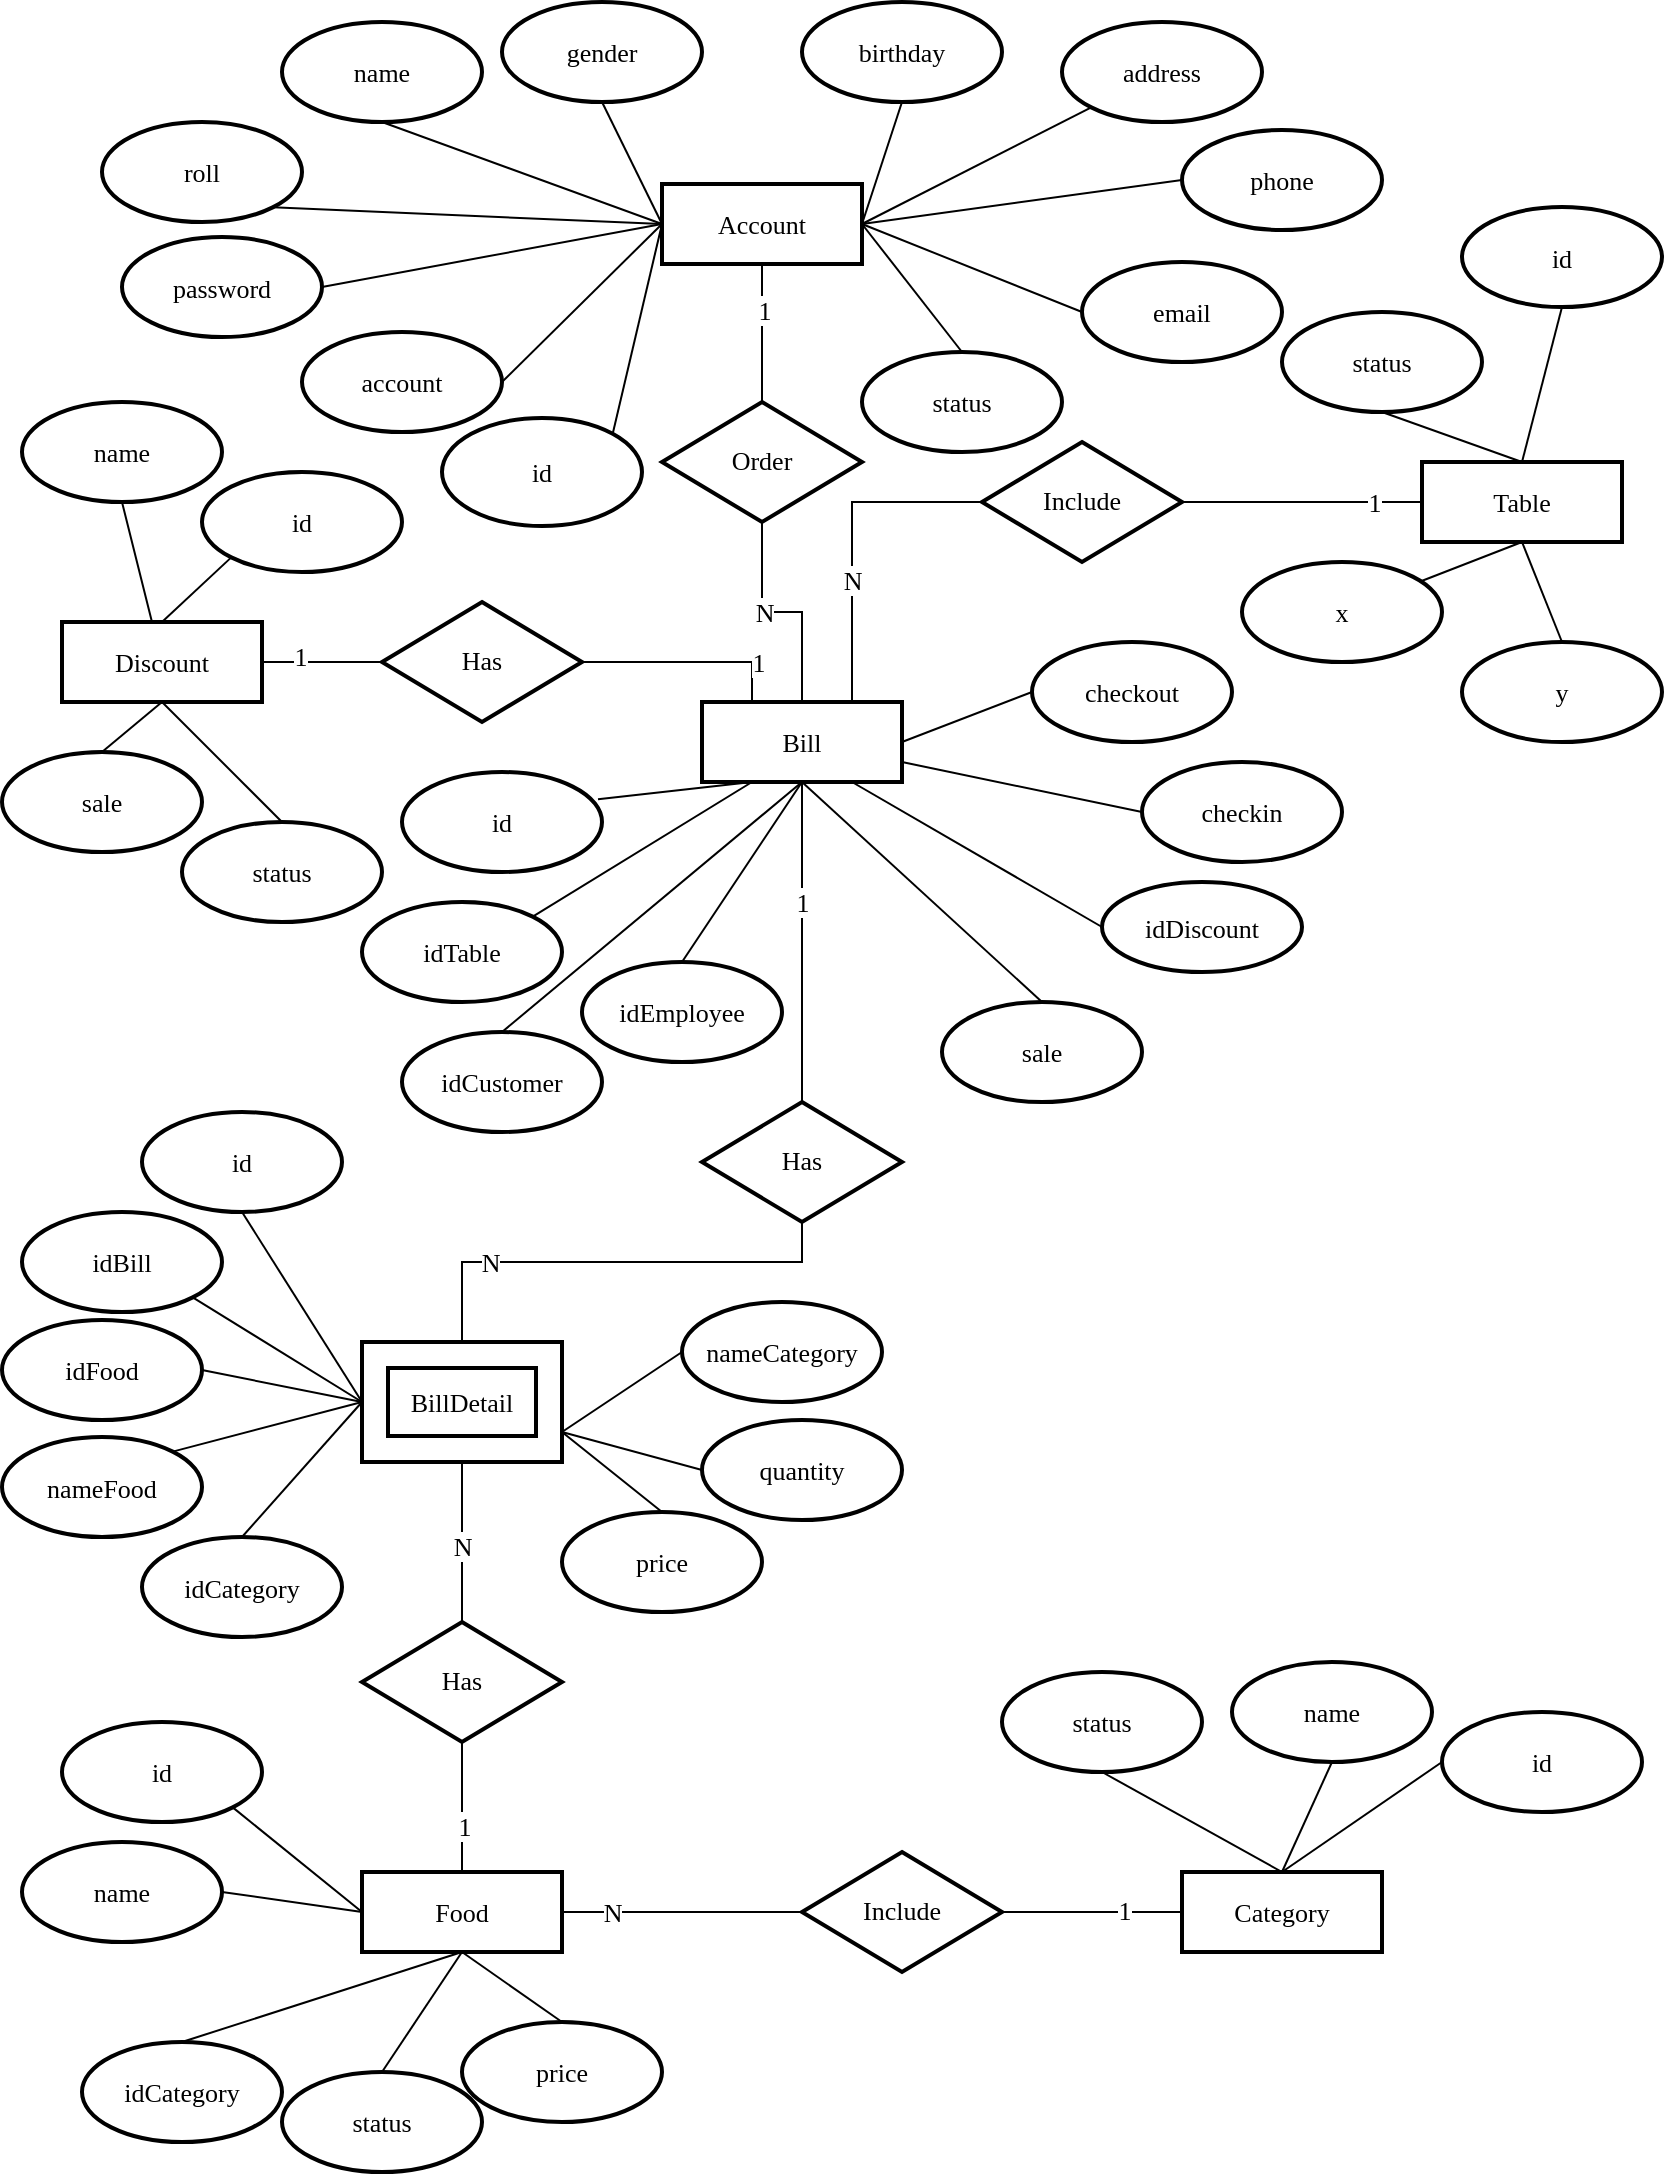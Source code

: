<mxfile version="12.1.7" type="device" pages="1"><diagram id="SRZ3dqb9q7JAOupJi0MM" name="Page-1"><mxGraphModel dx="1010" dy="579" grid="1" gridSize="10" guides="1" tooltips="1" connect="1" arrows="1" fold="1" page="1" pageScale="1" pageWidth="850" pageHeight="1100" math="0" shadow="0"><root><mxCell id="0"/><mxCell id="1" parent="0"/><mxCell id="v0lJwdvQZhGntHeswYaw-1" value="password" style="ellipse;margin=10;strokeWidth=2;fontSize=13;whiteSpace=wrap;html=1;align=center;fillColor=none;strokeColor=#000000;fontFamily=Times New Roman;rotation=0;" parent="1" vertex="1"><mxGeometry x="70" y="127.5" width="100" height="50" as="geometry"/></mxCell><mxCell id="v0lJwdvQZhGntHeswYaw-62" style="rounded=0;orthogonalLoop=1;jettySize=auto;html=1;entryX=0.5;entryY=1;entryDx=0;entryDy=0;endArrow=none;endFill=0;fontFamily=Times New Roman;fontSize=13;exitX=0;exitY=0.5;exitDx=0;exitDy=0;" parent="1" source="v0lJwdvQZhGntHeswYaw-2" target="v0lJwdvQZhGntHeswYaw-18" edge="1"><mxGeometry relative="1" as="geometry"><mxPoint x="300" y="100" as="sourcePoint"/></mxGeometry></mxCell><mxCell id="v0lJwdvQZhGntHeswYaw-63" style="edgeStyle=none;rounded=0;orthogonalLoop=1;jettySize=auto;html=1;entryX=1;entryY=1;entryDx=0;entryDy=0;endArrow=none;endFill=0;fontFamily=Times New Roman;fontSize=13;exitX=0;exitY=0.5;exitDx=0;exitDy=0;" parent="1" source="v0lJwdvQZhGntHeswYaw-2" target="v0lJwdvQZhGntHeswYaw-17" edge="1"><mxGeometry relative="1" as="geometry"><mxPoint x="280" y="110" as="sourcePoint"/></mxGeometry></mxCell><mxCell id="v0lJwdvQZhGntHeswYaw-64" style="edgeStyle=none;rounded=0;orthogonalLoop=1;jettySize=auto;html=1;entryX=1;entryY=0.5;entryDx=0;entryDy=0;endArrow=none;endFill=0;fontFamily=Times New Roman;fontSize=13;exitX=0;exitY=0.5;exitDx=0;exitDy=0;" parent="1" source="v0lJwdvQZhGntHeswYaw-2" target="v0lJwdvQZhGntHeswYaw-1" edge="1"><mxGeometry relative="1" as="geometry"><mxPoint x="270" y="113" as="sourcePoint"/></mxGeometry></mxCell><mxCell id="LZsES5Yfw7CZXy4DwMsP-8" style="edgeStyle=none;rounded=0;orthogonalLoop=1;jettySize=auto;html=1;entryX=0.5;entryY=1;entryDx=0;entryDy=0;endArrow=none;endFill=0;exitX=0;exitY=0.5;exitDx=0;exitDy=0;" parent="1" source="v0lJwdvQZhGntHeswYaw-2" target="LZsES5Yfw7CZXy4DwMsP-1" edge="1"><mxGeometry relative="1" as="geometry"><mxPoint x="320" y="90" as="sourcePoint"/></mxGeometry></mxCell><mxCell id="v0lJwdvQZhGntHeswYaw-2" value="Account" style="strokeWidth=2;whiteSpace=wrap;html=1;align=center;fontSize=13;fillColor=none;strokeColor=#000000;fontFamily=Times New Roman;" parent="1" vertex="1"><mxGeometry x="340" y="101" width="100" height="40" as="geometry"/></mxCell><mxCell id="v0lJwdvQZhGntHeswYaw-29" style="edgeStyle=orthogonalEdgeStyle;rounded=0;orthogonalLoop=1;jettySize=auto;html=1;entryX=0.5;entryY=1;entryDx=0;entryDy=0;endArrow=none;endFill=0;fontFamily=Times New Roman;fontSize=13;" parent="1" source="v0lJwdvQZhGntHeswYaw-3" target="v0lJwdvQZhGntHeswYaw-2" edge="1"><mxGeometry relative="1" as="geometry"/></mxCell><mxCell id="v0lJwdvQZhGntHeswYaw-127" value="1" style="text;html=1;resizable=0;points=[];align=center;verticalAlign=middle;labelBackgroundColor=#ffffff;fontSize=13;fontFamily=Times New Roman;" parent="v0lJwdvQZhGntHeswYaw-29" vertex="1" connectable="0"><mxGeometry x="0.327" y="-1" relative="1" as="geometry"><mxPoint as="offset"/></mxGeometry></mxCell><mxCell id="v0lJwdvQZhGntHeswYaw-3" value="&lt;font style=&quot;font-size: 13px&quot;&gt;Order&lt;/font&gt;" style="shape=rhombus;strokeWidth=2;fontSize=13;perimeter=rhombusPerimeter;whiteSpace=wrap;html=1;align=center;fontSize=14;fillColor=none;strokeColor=#000000;fontFamily=Times New Roman;" parent="1" vertex="1"><mxGeometry x="340" y="210" width="100" height="60" as="geometry"/></mxCell><mxCell id="v0lJwdvQZhGntHeswYaw-96" style="edgeStyle=none;rounded=0;orthogonalLoop=1;jettySize=auto;html=1;exitX=0.5;exitY=0;exitDx=0;exitDy=0;entryX=0.5;entryY=1;entryDx=0;entryDy=0;endArrow=none;endFill=0;fontFamily=Times New Roman;fontSize=13;" parent="1" source="v0lJwdvQZhGntHeswYaw-5" target="v0lJwdvQZhGntHeswYaw-44" edge="1"><mxGeometry relative="1" as="geometry"/></mxCell><mxCell id="v0lJwdvQZhGntHeswYaw-97" style="edgeStyle=none;rounded=0;orthogonalLoop=1;jettySize=auto;html=1;exitX=0.5;exitY=0;exitDx=0;exitDy=0;entryX=0.5;entryY=1;entryDx=0;entryDy=0;endArrow=none;endFill=0;fontFamily=Times New Roman;fontSize=13;" parent="1" source="v0lJwdvQZhGntHeswYaw-5" target="v0lJwdvQZhGntHeswYaw-45" edge="1"><mxGeometry relative="1" as="geometry"/></mxCell><mxCell id="v0lJwdvQZhGntHeswYaw-98" style="edgeStyle=none;rounded=0;orthogonalLoop=1;jettySize=auto;html=1;exitX=0.5;exitY=1;exitDx=0;exitDy=0;endArrow=none;endFill=0;fontFamily=Times New Roman;fontSize=13;" parent="1" source="v0lJwdvQZhGntHeswYaw-5" target="v0lJwdvQZhGntHeswYaw-43" edge="1"><mxGeometry relative="1" as="geometry"/></mxCell><mxCell id="v0lJwdvQZhGntHeswYaw-99" style="edgeStyle=none;rounded=0;orthogonalLoop=1;jettySize=auto;html=1;exitX=0.5;exitY=1;exitDx=0;exitDy=0;entryX=0.5;entryY=0;entryDx=0;entryDy=0;endArrow=none;endFill=0;fontFamily=Times New Roman;fontSize=13;" parent="1" source="v0lJwdvQZhGntHeswYaw-5" target="v0lJwdvQZhGntHeswYaw-42" edge="1"><mxGeometry relative="1" as="geometry"/></mxCell><mxCell id="v0lJwdvQZhGntHeswYaw-5" value="Table" style="strokeWidth=2;whiteSpace=wrap;html=1;align=center;fontSize=13;fillColor=none;strokeColor=#000000;fontFamily=Times New Roman;" parent="1" vertex="1"><mxGeometry x="720" y="240" width="100" height="40" as="geometry"/></mxCell><mxCell id="v0lJwdvQZhGntHeswYaw-108" style="edgeStyle=none;rounded=0;orthogonalLoop=1;jettySize=auto;html=1;exitX=0.5;exitY=0;exitDx=0;exitDy=0;entryX=0.5;entryY=1;entryDx=0;entryDy=0;endArrow=none;endFill=0;fontFamily=Times New Roman;fontSize=13;" parent="1" source="v0lJwdvQZhGntHeswYaw-6" target="v0lJwdvQZhGntHeswYaw-60" edge="1"><mxGeometry relative="1" as="geometry"/></mxCell><mxCell id="v0lJwdvQZhGntHeswYaw-109" style="edgeStyle=none;rounded=0;orthogonalLoop=1;jettySize=auto;html=1;exitX=0.5;exitY=0;exitDx=0;exitDy=0;entryX=0.5;entryY=1;entryDx=0;entryDy=0;endArrow=none;endFill=0;fontFamily=Times New Roman;fontSize=13;" parent="1" source="v0lJwdvQZhGntHeswYaw-6" target="v0lJwdvQZhGntHeswYaw-61" edge="1"><mxGeometry relative="1" as="geometry"/></mxCell><mxCell id="v0lJwdvQZhGntHeswYaw-110" style="edgeStyle=none;rounded=0;orthogonalLoop=1;jettySize=auto;html=1;exitX=0.5;exitY=0;exitDx=0;exitDy=0;entryX=0;entryY=0.5;entryDx=0;entryDy=0;endArrow=none;endFill=0;fontFamily=Times New Roman;fontSize=13;" parent="1" source="v0lJwdvQZhGntHeswYaw-6" target="v0lJwdvQZhGntHeswYaw-59" edge="1"><mxGeometry relative="1" as="geometry"/></mxCell><mxCell id="v0lJwdvQZhGntHeswYaw-6" value="Category" style="strokeWidth=2;whiteSpace=wrap;html=1;align=center;fontSize=13;fillColor=none;strokeColor=#000000;fontFamily=Times New Roman;" parent="1" vertex="1"><mxGeometry x="600" y="945" width="100" height="40" as="geometry"/></mxCell><mxCell id="v0lJwdvQZhGntHeswYaw-85" style="rounded=0;orthogonalLoop=1;jettySize=auto;html=1;entryX=0.5;entryY=1;entryDx=0;entryDy=0;endArrow=none;endFill=0;fontFamily=Times New Roman;fontSize=13;" parent="1" source="v0lJwdvQZhGntHeswYaw-7" target="v0lJwdvQZhGntHeswYaw-48" edge="1"><mxGeometry relative="1" as="geometry"/></mxCell><mxCell id="v0lJwdvQZhGntHeswYaw-86" style="edgeStyle=none;rounded=0;orthogonalLoop=1;jettySize=auto;html=1;entryX=0;entryY=1;entryDx=0;entryDy=0;endArrow=none;endFill=0;fontFamily=Times New Roman;fontSize=13;exitX=0.5;exitY=0;exitDx=0;exitDy=0;" parent="1" source="v0lJwdvQZhGntHeswYaw-7" target="v0lJwdvQZhGntHeswYaw-49" edge="1"><mxGeometry relative="1" as="geometry"/></mxCell><mxCell id="v0lJwdvQZhGntHeswYaw-87" style="edgeStyle=none;rounded=0;orthogonalLoop=1;jettySize=auto;html=1;exitX=0.5;exitY=1;exitDx=0;exitDy=0;entryX=0.5;entryY=0;entryDx=0;entryDy=0;endArrow=none;endFill=0;fontFamily=Times New Roman;fontSize=13;" parent="1" source="v0lJwdvQZhGntHeswYaw-7" target="v0lJwdvQZhGntHeswYaw-47" edge="1"><mxGeometry relative="1" as="geometry"/></mxCell><mxCell id="v0lJwdvQZhGntHeswYaw-88" style="edgeStyle=none;rounded=0;orthogonalLoop=1;jettySize=auto;html=1;exitX=0.5;exitY=1;exitDx=0;exitDy=0;entryX=0.5;entryY=0;entryDx=0;entryDy=0;endArrow=none;endFill=0;fontFamily=Times New Roman;fontSize=13;" parent="1" source="v0lJwdvQZhGntHeswYaw-7" target="v0lJwdvQZhGntHeswYaw-46" edge="1"><mxGeometry relative="1" as="geometry"/></mxCell><mxCell id="v0lJwdvQZhGntHeswYaw-7" value="Discount" style="strokeWidth=2;whiteSpace=wrap;html=1;align=center;fontSize=13;fillColor=none;strokeColor=#000000;fontFamily=Times New Roman;" parent="1" vertex="1"><mxGeometry x="40" y="320" width="100" height="40" as="geometry"/></mxCell><mxCell id="v0lJwdvQZhGntHeswYaw-28" style="edgeStyle=orthogonalEdgeStyle;rounded=0;orthogonalLoop=1;jettySize=auto;html=1;fontFamily=Times New Roman;fontSize=13;endArrow=none;endFill=0;exitX=0.5;exitY=0;exitDx=0;exitDy=0;" parent="1" source="v0lJwdvQZhGntHeswYaw-8" target="v0lJwdvQZhGntHeswYaw-3" edge="1"><mxGeometry relative="1" as="geometry"/></mxCell><mxCell id="v0lJwdvQZhGntHeswYaw-114" value="N" style="text;html=1;resizable=0;points=[];align=center;verticalAlign=middle;labelBackgroundColor=#ffffff;fontSize=13;fontFamily=Times New Roman;" parent="v0lJwdvQZhGntHeswYaw-28" vertex="1" connectable="0"><mxGeometry x="-0.333" y="9" relative="1" as="geometry"><mxPoint x="-10.5" y="-9" as="offset"/></mxGeometry></mxCell><mxCell id="v0lJwdvQZhGntHeswYaw-30" style="edgeStyle=orthogonalEdgeStyle;rounded=0;orthogonalLoop=1;jettySize=auto;html=1;entryX=0;entryY=0.5;entryDx=0;entryDy=0;endArrow=none;endFill=0;fontFamily=Times New Roman;fontSize=13;exitX=0.75;exitY=0;exitDx=0;exitDy=0;" parent="1" source="v0lJwdvQZhGntHeswYaw-8" target="v0lJwdvQZhGntHeswYaw-11" edge="1"><mxGeometry relative="1" as="geometry"/></mxCell><mxCell id="v0lJwdvQZhGntHeswYaw-116" value="N" style="text;html=1;resizable=0;points=[];align=center;verticalAlign=middle;labelBackgroundColor=#ffffff;fontSize=13;fontFamily=Times New Roman;" parent="v0lJwdvQZhGntHeswYaw-30" vertex="1" connectable="0"><mxGeometry x="-0.482" y="-1" relative="1" as="geometry"><mxPoint x="-1" y="-19" as="offset"/></mxGeometry></mxCell><mxCell id="v0lJwdvQZhGntHeswYaw-32" style="edgeStyle=orthogonalEdgeStyle;rounded=0;orthogonalLoop=1;jettySize=auto;html=1;entryX=1;entryY=0.5;entryDx=0;entryDy=0;endArrow=none;endFill=0;fontFamily=Times New Roman;fontSize=13;exitX=0.25;exitY=0;exitDx=0;exitDy=0;" parent="1" source="v0lJwdvQZhGntHeswYaw-8" target="v0lJwdvQZhGntHeswYaw-12" edge="1"><mxGeometry relative="1" as="geometry"/></mxCell><mxCell id="v0lJwdvQZhGntHeswYaw-111" value="1" style="text;html=1;resizable=0;points=[];align=center;verticalAlign=middle;labelBackgroundColor=#ffffff;fontSize=13;fontFamily=Times New Roman;" parent="v0lJwdvQZhGntHeswYaw-32" vertex="1" connectable="0"><mxGeometry x="-0.021" relative="1" as="geometry"><mxPoint x="34" as="offset"/></mxGeometry></mxCell><mxCell id="v0lJwdvQZhGntHeswYaw-82" style="edgeStyle=orthogonalEdgeStyle;rounded=0;orthogonalLoop=1;jettySize=auto;html=1;entryX=0.5;entryY=0;entryDx=0;entryDy=0;endArrow=none;endFill=0;fontFamily=Times New Roman;fontSize=13;exitX=0.5;exitY=1;exitDx=0;exitDy=0;" parent="1" source="v0lJwdvQZhGntHeswYaw-8" target="v0lJwdvQZhGntHeswYaw-14" edge="1"><mxGeometry relative="1" as="geometry"/></mxCell><mxCell id="v0lJwdvQZhGntHeswYaw-112" value="&lt;span style=&quot;font-family: &amp;#34;helvetica&amp;#34; , &amp;#34;arial&amp;#34; , sans-serif ; font-size: 0px ; background-color: rgb(248 , 249 , 250)&quot;&gt;1&lt;/span&gt;" style="text;html=1;resizable=0;points=[];align=center;verticalAlign=middle;labelBackgroundColor=#ffffff;fontSize=13;fontFamily=Times New Roman;" parent="v0lJwdvQZhGntHeswYaw-82" vertex="1" connectable="0"><mxGeometry x="-0.693" y="1" relative="1" as="geometry"><mxPoint as="offset"/></mxGeometry></mxCell><mxCell id="v0lJwdvQZhGntHeswYaw-129" value="1" style="text;html=1;resizable=0;points=[];align=center;verticalAlign=middle;labelBackgroundColor=#ffffff;fontSize=13;fontFamily=Times New Roman;" parent="v0lJwdvQZhGntHeswYaw-82" vertex="1" connectable="0"><mxGeometry x="-0.25" relative="1" as="geometry"><mxPoint as="offset"/></mxGeometry></mxCell><mxCell id="v0lJwdvQZhGntHeswYaw-89" style="edgeStyle=none;rounded=0;orthogonalLoop=1;jettySize=auto;html=1;exitX=0.25;exitY=1;exitDx=0;exitDy=0;entryX=0.02;entryY=0.728;entryDx=0;entryDy=0;endArrow=none;endFill=0;fontFamily=Times New Roman;fontSize=13;entryPerimeter=0;" parent="1" source="v0lJwdvQZhGntHeswYaw-8" target="v0lJwdvQZhGntHeswYaw-76" edge="1"><mxGeometry relative="1" as="geometry"/></mxCell><mxCell id="v0lJwdvQZhGntHeswYaw-90" style="edgeStyle=none;rounded=0;orthogonalLoop=1;jettySize=auto;html=1;exitX=0.25;exitY=1;exitDx=0;exitDy=0;entryX=1;entryY=0;entryDx=0;entryDy=0;endArrow=none;endFill=0;fontFamily=Times New Roman;fontSize=13;" parent="1" source="v0lJwdvQZhGntHeswYaw-8" target="v0lJwdvQZhGntHeswYaw-75" edge="1"><mxGeometry relative="1" as="geometry"/></mxCell><mxCell id="v0lJwdvQZhGntHeswYaw-91" style="edgeStyle=none;rounded=0;orthogonalLoop=1;jettySize=auto;html=1;exitX=0.5;exitY=1;exitDx=0;exitDy=0;entryX=0.5;entryY=0;entryDx=0;entryDy=0;endArrow=none;endFill=0;fontFamily=Times New Roman;fontSize=13;" parent="1" source="v0lJwdvQZhGntHeswYaw-8" target="v0lJwdvQZhGntHeswYaw-73" edge="1"><mxGeometry relative="1" as="geometry"/></mxCell><mxCell id="v0lJwdvQZhGntHeswYaw-92" style="edgeStyle=none;rounded=0;orthogonalLoop=1;jettySize=auto;html=1;exitX=1;exitY=0.5;exitDx=0;exitDy=0;entryX=0;entryY=0.5;entryDx=0;entryDy=0;endArrow=none;endFill=0;fontFamily=Times New Roman;fontSize=13;" parent="1" source="v0lJwdvQZhGntHeswYaw-8" target="v0lJwdvQZhGntHeswYaw-79" edge="1"><mxGeometry relative="1" as="geometry"/></mxCell><mxCell id="v0lJwdvQZhGntHeswYaw-93" style="edgeStyle=none;rounded=0;orthogonalLoop=1;jettySize=auto;html=1;exitX=1;exitY=0.75;exitDx=0;exitDy=0;entryX=0;entryY=0.5;entryDx=0;entryDy=0;endArrow=none;endFill=0;fontFamily=Times New Roman;fontSize=13;" parent="1" source="v0lJwdvQZhGntHeswYaw-8" target="v0lJwdvQZhGntHeswYaw-78" edge="1"><mxGeometry relative="1" as="geometry"/></mxCell><mxCell id="v0lJwdvQZhGntHeswYaw-94" style="edgeStyle=none;rounded=0;orthogonalLoop=1;jettySize=auto;html=1;exitX=0.75;exitY=1;exitDx=0;exitDy=0;entryX=0;entryY=0.5;entryDx=0;entryDy=0;endArrow=none;endFill=0;fontFamily=Times New Roman;fontSize=13;" parent="1" source="v0lJwdvQZhGntHeswYaw-8" target="v0lJwdvQZhGntHeswYaw-77" edge="1"><mxGeometry relative="1" as="geometry"/></mxCell><mxCell id="v0lJwdvQZhGntHeswYaw-95" style="edgeStyle=none;rounded=0;orthogonalLoop=1;jettySize=auto;html=1;exitX=0.5;exitY=1;exitDx=0;exitDy=0;endArrow=none;endFill=0;fontFamily=Times New Roman;fontSize=13;entryX=0.5;entryY=0;entryDx=0;entryDy=0;" parent="1" source="v0lJwdvQZhGntHeswYaw-8" target="v0lJwdvQZhGntHeswYaw-74" edge="1"><mxGeometry relative="1" as="geometry"><mxPoint x="465" y="500" as="targetPoint"/></mxGeometry></mxCell><mxCell id="LZsES5Yfw7CZXy4DwMsP-13" style="edgeStyle=none;rounded=0;orthogonalLoop=1;jettySize=auto;html=1;exitX=0.5;exitY=1;exitDx=0;exitDy=0;entryX=0.5;entryY=0;entryDx=0;entryDy=0;endArrow=none;endFill=0;" parent="1" source="v0lJwdvQZhGntHeswYaw-8" target="LZsES5Yfw7CZXy4DwMsP-12" edge="1"><mxGeometry relative="1" as="geometry"/></mxCell><mxCell id="v0lJwdvQZhGntHeswYaw-8" value="Bill" style="strokeWidth=2;whiteSpace=wrap;html=1;align=center;fontSize=13;fillColor=none;strokeColor=#000000;fontFamily=Times New Roman;" parent="1" vertex="1"><mxGeometry x="360" y="360" width="100" height="40" as="geometry"/></mxCell><mxCell id="v0lJwdvQZhGntHeswYaw-40" style="edgeStyle=orthogonalEdgeStyle;rounded=0;orthogonalLoop=1;jettySize=auto;html=1;entryX=0;entryY=0.5;entryDx=0;entryDy=0;endArrow=none;endFill=0;fontFamily=Times New Roman;fontSize=13;" parent="1" source="v0lJwdvQZhGntHeswYaw-9" target="v0lJwdvQZhGntHeswYaw-16" edge="1"><mxGeometry relative="1" as="geometry"/></mxCell><mxCell id="v0lJwdvQZhGntHeswYaw-125" value="N" style="text;html=1;resizable=0;points=[];align=center;verticalAlign=middle;labelBackgroundColor=#ffffff;fontSize=13;fontFamily=Times New Roman;" parent="v0lJwdvQZhGntHeswYaw-40" vertex="1" connectable="0"><mxGeometry x="0.004" y="-33" relative="1" as="geometry"><mxPoint x="-35" y="-33" as="offset"/></mxGeometry></mxCell><mxCell id="v0lJwdvQZhGntHeswYaw-104" style="edgeStyle=none;rounded=0;orthogonalLoop=1;jettySize=auto;html=1;exitX=0;exitY=0.5;exitDx=0;exitDy=0;entryX=1;entryY=1;entryDx=0;entryDy=0;endArrow=none;endFill=0;fontFamily=Times New Roman;fontSize=13;" parent="1" source="v0lJwdvQZhGntHeswYaw-9" target="v0lJwdvQZhGntHeswYaw-55" edge="1"><mxGeometry relative="1" as="geometry"/></mxCell><mxCell id="v0lJwdvQZhGntHeswYaw-105" style="edgeStyle=none;rounded=0;orthogonalLoop=1;jettySize=auto;html=1;exitX=0;exitY=0.5;exitDx=0;exitDy=0;entryX=1;entryY=0.5;entryDx=0;entryDy=0;endArrow=none;endFill=0;fontFamily=Times New Roman;fontSize=13;" parent="1" source="v0lJwdvQZhGntHeswYaw-9" target="v0lJwdvQZhGntHeswYaw-58" edge="1"><mxGeometry relative="1" as="geometry"/></mxCell><mxCell id="v0lJwdvQZhGntHeswYaw-106" style="edgeStyle=none;rounded=0;orthogonalLoop=1;jettySize=auto;html=1;exitX=0.5;exitY=1;exitDx=0;exitDy=0;entryX=0.5;entryY=0;entryDx=0;entryDy=0;endArrow=none;endFill=0;fontFamily=Times New Roman;fontSize=13;" parent="1" source="v0lJwdvQZhGntHeswYaw-9" target="v0lJwdvQZhGntHeswYaw-57" edge="1"><mxGeometry relative="1" as="geometry"/></mxCell><mxCell id="v0lJwdvQZhGntHeswYaw-107" style="edgeStyle=none;rounded=0;orthogonalLoop=1;jettySize=auto;html=1;exitX=0.5;exitY=1;exitDx=0;exitDy=0;entryX=0.5;entryY=0;entryDx=0;entryDy=0;endArrow=none;endFill=0;fontFamily=Times New Roman;fontSize=13;" parent="1" source="v0lJwdvQZhGntHeswYaw-9" target="v0lJwdvQZhGntHeswYaw-56" edge="1"><mxGeometry relative="1" as="geometry"/></mxCell><mxCell id="LZsES5Yfw7CZXy4DwMsP-11" style="edgeStyle=none;rounded=0;orthogonalLoop=1;jettySize=auto;html=1;exitX=0.5;exitY=1;exitDx=0;exitDy=0;entryX=0.5;entryY=0;entryDx=0;entryDy=0;endArrow=none;endFill=0;" parent="1" source="v0lJwdvQZhGntHeswYaw-9" target="LZsES5Yfw7CZXy4DwMsP-10" edge="1"><mxGeometry relative="1" as="geometry"/></mxCell><mxCell id="v0lJwdvQZhGntHeswYaw-9" value="Food" style="strokeWidth=2;whiteSpace=wrap;html=1;align=center;fontSize=13;fillColor=none;strokeColor=#000000;fontFamily=Times New Roman;" parent="1" vertex="1"><mxGeometry x="190" y="945" width="100" height="40" as="geometry"/></mxCell><mxCell id="v0lJwdvQZhGntHeswYaw-38" style="edgeStyle=orthogonalEdgeStyle;rounded=0;orthogonalLoop=1;jettySize=auto;html=1;endArrow=none;endFill=0;fontFamily=Times New Roman;fontSize=13;entryX=0.5;entryY=0;entryDx=0;entryDy=0;" parent="1" source="v0lJwdvQZhGntHeswYaw-10" target="v0lJwdvQZhGntHeswYaw-15" edge="1"><mxGeometry relative="1" as="geometry"><mxPoint x="240" y="740" as="targetPoint"/><Array as="points"><mxPoint x="240" y="730"/><mxPoint x="240" y="730"/></Array></mxGeometry></mxCell><mxCell id="v0lJwdvQZhGntHeswYaw-123" value="N" style="text;html=1;resizable=0;points=[];align=center;verticalAlign=middle;labelBackgroundColor=#ffffff;fontSize=13;fontFamily=Times New Roman;" parent="v0lJwdvQZhGntHeswYaw-38" vertex="1" connectable="0"><mxGeometry x="0.188" y="1" relative="1" as="geometry"><mxPoint x="-1" y="-5.5" as="offset"/></mxGeometry></mxCell><mxCell id="v0lJwdvQZhGntHeswYaw-100" style="edgeStyle=none;rounded=0;orthogonalLoop=1;jettySize=auto;html=1;exitX=0;exitY=0.5;exitDx=0;exitDy=0;entryX=0.5;entryY=1;entryDx=0;entryDy=0;endArrow=none;endFill=0;fontFamily=Times New Roman;fontSize=13;" parent="1" source="v0lJwdvQZhGntHeswYaw-10" target="v0lJwdvQZhGntHeswYaw-51" edge="1"><mxGeometry relative="1" as="geometry"/></mxCell><mxCell id="v0lJwdvQZhGntHeswYaw-101" style="edgeStyle=none;rounded=0;orthogonalLoop=1;jettySize=auto;html=1;exitX=0;exitY=0.5;exitDx=0;exitDy=0;entryX=1;entryY=1;entryDx=0;entryDy=0;endArrow=none;endFill=0;fontFamily=Times New Roman;fontSize=13;" parent="1" source="v0lJwdvQZhGntHeswYaw-10" target="v0lJwdvQZhGntHeswYaw-53" edge="1"><mxGeometry relative="1" as="geometry"/></mxCell><mxCell id="v0lJwdvQZhGntHeswYaw-102" style="edgeStyle=none;rounded=0;orthogonalLoop=1;jettySize=auto;html=1;exitX=0;exitY=0.5;exitDx=0;exitDy=0;entryX=1;entryY=0.5;entryDx=0;entryDy=0;endArrow=none;endFill=0;fontFamily=Times New Roman;fontSize=13;" parent="1" source="v0lJwdvQZhGntHeswYaw-10" target="v0lJwdvQZhGntHeswYaw-54" edge="1"><mxGeometry relative="1" as="geometry"/></mxCell><mxCell id="v0lJwdvQZhGntHeswYaw-103" style="edgeStyle=none;rounded=0;orthogonalLoop=1;jettySize=auto;html=1;exitX=0;exitY=0.5;exitDx=0;exitDy=0;entryX=1;entryY=0;entryDx=0;entryDy=0;endArrow=none;endFill=0;fontFamily=Times New Roman;fontSize=13;" parent="1" source="v0lJwdvQZhGntHeswYaw-10" target="v0lJwdvQZhGntHeswYaw-52" edge="1"><mxGeometry relative="1" as="geometry"/></mxCell><mxCell id="v0lJwdvQZhGntHeswYaw-120" style="edgeStyle=none;rounded=0;orthogonalLoop=1;jettySize=auto;html=1;entryX=0.5;entryY=1;entryDx=0;entryDy=0;endArrow=none;endFill=0;fontFamily=Times New Roman;fontSize=13;" parent="1" source="v0lJwdvQZhGntHeswYaw-10" target="v0lJwdvQZhGntHeswYaw-14" edge="1"><mxGeometry relative="1" as="geometry"><Array as="points"><mxPoint x="240" y="640"/><mxPoint x="410" y="640"/></Array></mxGeometry></mxCell><mxCell id="v0lJwdvQZhGntHeswYaw-122" value="N" style="text;html=1;resizable=0;points=[];align=center;verticalAlign=middle;labelBackgroundColor=#ffffff;fontSize=13;fontFamily=Times New Roman;" parent="v0lJwdvQZhGntHeswYaw-120" vertex="1" connectable="0"><mxGeometry x="0.21" y="-2" relative="1" as="geometry"><mxPoint x="-85" y="-2" as="offset"/></mxGeometry></mxCell><mxCell id="v0lJwdvQZhGntHeswYaw-10" value="&lt;font face=&quot;Times New Roman&quot; style=&quot;font-size: 13px&quot;&gt;BillDetail&lt;/font&gt;" style="shape=ext;strokeWidth=2;margin=10;double=1;whiteSpace=wrap;html=1;align=center;fontSize=14;fillColor=none;strokeColor=#000000;" parent="1" vertex="1"><mxGeometry x="190" y="680" width="100" height="60" as="geometry"/></mxCell><mxCell id="v0lJwdvQZhGntHeswYaw-31" style="edgeStyle=orthogonalEdgeStyle;rounded=0;orthogonalLoop=1;jettySize=auto;html=1;entryX=0;entryY=0.5;entryDx=0;entryDy=0;endArrow=none;endFill=0;fontFamily=Times New Roman;fontSize=13;" parent="1" source="v0lJwdvQZhGntHeswYaw-11" target="v0lJwdvQZhGntHeswYaw-5" edge="1"><mxGeometry relative="1" as="geometry"/></mxCell><mxCell id="v0lJwdvQZhGntHeswYaw-128" value="1" style="text;html=1;resizable=0;points=[];align=center;verticalAlign=middle;labelBackgroundColor=#ffffff;fontSize=13;fontFamily=Times New Roman;" parent="v0lJwdvQZhGntHeswYaw-31" vertex="1" connectable="0"><mxGeometry x="0.588" relative="1" as="geometry"><mxPoint as="offset"/></mxGeometry></mxCell><mxCell id="v0lJwdvQZhGntHeswYaw-11" value="&lt;font style=&quot;font-size: 13px&quot;&gt;Include&lt;/font&gt;" style="shape=rhombus;strokeWidth=2;fontSize=13;perimeter=rhombusPerimeter;whiteSpace=wrap;html=1;align=center;fontSize=14;fillColor=none;strokeColor=#000000;fontFamily=Times New Roman;" parent="1" vertex="1"><mxGeometry x="500" y="230" width="100" height="60" as="geometry"/></mxCell><mxCell id="v0lJwdvQZhGntHeswYaw-33" style="edgeStyle=orthogonalEdgeStyle;rounded=0;orthogonalLoop=1;jettySize=auto;html=1;entryX=1;entryY=0.5;entryDx=0;entryDy=0;endArrow=none;endFill=0;fontFamily=Times New Roman;fontSize=13;" parent="1" source="v0lJwdvQZhGntHeswYaw-12" target="v0lJwdvQZhGntHeswYaw-7" edge="1"><mxGeometry relative="1" as="geometry"/></mxCell><mxCell id="v0lJwdvQZhGntHeswYaw-14" value="&lt;font style=&quot;font-size: 13px&quot;&gt;Has&lt;/font&gt;" style="shape=rhombus;strokeWidth=2;fontSize=13;perimeter=rhombusPerimeter;whiteSpace=wrap;html=1;align=center;fontSize=14;fillColor=none;strokeColor=#000000;fontFamily=Times New Roman;" parent="1" vertex="1"><mxGeometry x="360" y="560" width="100" height="60" as="geometry"/></mxCell><mxCell id="v0lJwdvQZhGntHeswYaw-39" style="edgeStyle=orthogonalEdgeStyle;rounded=0;orthogonalLoop=1;jettySize=auto;html=1;entryX=0.5;entryY=0;entryDx=0;entryDy=0;endArrow=none;endFill=0;fontFamily=Times New Roman;fontSize=13;" parent="1" source="v0lJwdvQZhGntHeswYaw-15" target="v0lJwdvQZhGntHeswYaw-9" edge="1"><mxGeometry relative="1" as="geometry"/></mxCell><mxCell id="v0lJwdvQZhGntHeswYaw-124" value="1" style="text;html=1;resizable=0;points=[];align=center;verticalAlign=middle;labelBackgroundColor=#ffffff;fontSize=13;fontFamily=Times New Roman;" parent="v0lJwdvQZhGntHeswYaw-39" vertex="1" connectable="0"><mxGeometry x="0.298" y="1" relative="1" as="geometry"><mxPoint as="offset"/></mxGeometry></mxCell><mxCell id="v0lJwdvQZhGntHeswYaw-15" value="&lt;font style=&quot;font-size: 13px&quot;&gt;Has&lt;/font&gt;" style="shape=rhombus;strokeWidth=2;fontSize=13;perimeter=rhombusPerimeter;whiteSpace=wrap;html=1;align=center;fontSize=14;fillColor=none;strokeColor=#000000;fontFamily=Times New Roman;" parent="1" vertex="1"><mxGeometry x="190" y="820" width="100" height="60" as="geometry"/></mxCell><mxCell id="v0lJwdvQZhGntHeswYaw-41" style="edgeStyle=orthogonalEdgeStyle;rounded=0;orthogonalLoop=1;jettySize=auto;html=1;endArrow=none;endFill=0;fontFamily=Times New Roman;fontSize=13;" parent="1" source="v0lJwdvQZhGntHeswYaw-16" target="v0lJwdvQZhGntHeswYaw-6" edge="1"><mxGeometry relative="1" as="geometry"/></mxCell><mxCell id="v0lJwdvQZhGntHeswYaw-126" value="1" style="text;html=1;resizable=0;points=[];align=center;verticalAlign=middle;labelBackgroundColor=#ffffff;fontSize=13;fontFamily=Times New Roman;" parent="v0lJwdvQZhGntHeswYaw-41" vertex="1" connectable="0"><mxGeometry x="0.349" y="1" relative="1" as="geometry"><mxPoint as="offset"/></mxGeometry></mxCell><mxCell id="v0lJwdvQZhGntHeswYaw-16" value="&lt;font style=&quot;font-size: 13px&quot;&gt;Include&lt;/font&gt;" style="shape=rhombus;strokeWidth=2;fontSize=13;perimeter=rhombusPerimeter;whiteSpace=wrap;html=1;align=center;fontSize=14;fillColor=none;strokeColor=#000000;fontFamily=Times New Roman;" parent="1" vertex="1"><mxGeometry x="410" y="935" width="100" height="60" as="geometry"/></mxCell><mxCell id="v0lJwdvQZhGntHeswYaw-17" value="roll" style="ellipse;margin=10;strokeWidth=2;fontSize=13;whiteSpace=wrap;html=1;align=center;fillColor=none;strokeColor=#000000;fontFamily=Times New Roman;rotation=0;" parent="1" vertex="1"><mxGeometry x="60" y="70" width="100" height="50" as="geometry"/></mxCell><mxCell id="v0lJwdvQZhGntHeswYaw-18" value="name" style="ellipse;margin=10;strokeWidth=2;fontSize=13;whiteSpace=wrap;html=1;align=center;fillColor=none;strokeColor=#000000;fontFamily=Times New Roman;rotation=0;" parent="1" vertex="1"><mxGeometry x="150" y="20" width="100" height="50" as="geometry"/></mxCell><mxCell id="v0lJwdvQZhGntHeswYaw-71" style="edgeStyle=none;rounded=0;orthogonalLoop=1;jettySize=auto;html=1;exitX=0.5;exitY=1;exitDx=0;exitDy=0;endArrow=none;endFill=0;fontFamily=Times New Roman;fontSize=13;entryX=1;entryY=0.5;entryDx=0;entryDy=0;" parent="1" source="v0lJwdvQZhGntHeswYaw-19" target="v0lJwdvQZhGntHeswYaw-2" edge="1"><mxGeometry relative="1" as="geometry"><mxPoint x="440" y="110" as="targetPoint"/></mxGeometry></mxCell><mxCell id="v0lJwdvQZhGntHeswYaw-19" value="birthday" style="ellipse;margin=10;strokeWidth=2;fontSize=13;whiteSpace=wrap;html=1;align=center;fillColor=none;strokeColor=#000000;fontFamily=Times New Roman;rotation=0;" parent="1" vertex="1"><mxGeometry x="410" y="10" width="100" height="50" as="geometry"/></mxCell><mxCell id="LZsES5Yfw7CZXy4DwMsP-1" value="gender" style="ellipse;margin=10;strokeWidth=2;fontSize=13;whiteSpace=wrap;html=1;align=center;fillColor=none;strokeColor=#000000;fontFamily=Times New Roman;rotation=0;" parent="1" vertex="1"><mxGeometry x="260" y="10" width="100" height="50" as="geometry"/></mxCell><mxCell id="v0lJwdvQZhGntHeswYaw-68" style="edgeStyle=none;rounded=0;orthogonalLoop=1;jettySize=auto;html=1;exitX=0;exitY=0.5;exitDx=0;exitDy=0;endArrow=none;endFill=0;fontFamily=Times New Roman;fontSize=13;entryX=1;entryY=0.5;entryDx=0;entryDy=0;" parent="1" source="v0lJwdvQZhGntHeswYaw-20" target="v0lJwdvQZhGntHeswYaw-2" edge="1"><mxGeometry relative="1" as="geometry"><mxPoint x="440" y="110" as="targetPoint"/></mxGeometry></mxCell><mxCell id="v0lJwdvQZhGntHeswYaw-20" value="email" style="ellipse;margin=10;strokeWidth=2;fontSize=13;whiteSpace=wrap;html=1;align=center;fillColor=none;strokeColor=#000000;fontFamily=Times New Roman;rotation=0;" parent="1" vertex="1"><mxGeometry x="550" y="140" width="100" height="50" as="geometry"/></mxCell><mxCell id="v0lJwdvQZhGntHeswYaw-70" style="edgeStyle=none;rounded=0;orthogonalLoop=1;jettySize=auto;html=1;exitX=0;exitY=1;exitDx=0;exitDy=0;entryX=1;entryY=0.5;entryDx=0;entryDy=0;endArrow=none;endFill=0;fontFamily=Times New Roman;fontSize=13;" parent="1" source="v0lJwdvQZhGntHeswYaw-21" target="v0lJwdvQZhGntHeswYaw-2" edge="1"><mxGeometry relative="1" as="geometry"/></mxCell><mxCell id="v0lJwdvQZhGntHeswYaw-21" value="address" style="ellipse;margin=10;strokeWidth=2;fontSize=13;whiteSpace=wrap;html=1;align=center;fillColor=none;strokeColor=#000000;fontFamily=Times New Roman;rotation=0;" parent="1" vertex="1"><mxGeometry x="540" y="20" width="100" height="50" as="geometry"/></mxCell><mxCell id="v0lJwdvQZhGntHeswYaw-69" style="edgeStyle=none;rounded=0;orthogonalLoop=1;jettySize=auto;html=1;exitX=0;exitY=0.5;exitDx=0;exitDy=0;endArrow=none;endFill=0;fontFamily=Times New Roman;fontSize=13;entryX=1;entryY=0.5;entryDx=0;entryDy=0;" parent="1" source="v0lJwdvQZhGntHeswYaw-22" target="v0lJwdvQZhGntHeswYaw-2" edge="1"><mxGeometry relative="1" as="geometry"><mxPoint x="440" y="105" as="targetPoint"/></mxGeometry></mxCell><mxCell id="v0lJwdvQZhGntHeswYaw-22" value="phone" style="ellipse;margin=10;strokeWidth=2;fontSize=13;whiteSpace=wrap;html=1;align=center;fillColor=none;strokeColor=#000000;fontFamily=Times New Roman;rotation=0;" parent="1" vertex="1"><mxGeometry x="600" y="74" width="100" height="50" as="geometry"/></mxCell><mxCell id="v0lJwdvQZhGntHeswYaw-65" style="edgeStyle=none;rounded=0;orthogonalLoop=1;jettySize=auto;html=1;exitX=1;exitY=0.5;exitDx=0;exitDy=0;endArrow=none;endFill=0;fontFamily=Times New Roman;fontSize=13;entryX=0;entryY=0.5;entryDx=0;entryDy=0;" parent="1" source="v0lJwdvQZhGntHeswYaw-23" target="v0lJwdvQZhGntHeswYaw-2" edge="1"><mxGeometry relative="1" as="geometry"><mxPoint x="340" y="110" as="targetPoint"/></mxGeometry></mxCell><mxCell id="v0lJwdvQZhGntHeswYaw-23" value="account" style="ellipse;margin=10;strokeWidth=2;fontSize=13;whiteSpace=wrap;html=1;align=center;fillColor=none;strokeColor=#000000;fontFamily=Times New Roman;rotation=0;" parent="1" vertex="1"><mxGeometry x="160" y="175" width="100" height="50" as="geometry"/></mxCell><mxCell id="v0lJwdvQZhGntHeswYaw-66" style="edgeStyle=none;rounded=0;orthogonalLoop=1;jettySize=auto;html=1;exitX=1;exitY=0;exitDx=0;exitDy=0;endArrow=none;endFill=0;fontFamily=Times New Roman;fontSize=13;entryX=0;entryY=0.5;entryDx=0;entryDy=0;" parent="1" source="v0lJwdvQZhGntHeswYaw-24" target="v0lJwdvQZhGntHeswYaw-2" edge="1"><mxGeometry relative="1" as="geometry"><mxPoint x="340" y="160" as="targetPoint"/></mxGeometry></mxCell><mxCell id="v0lJwdvQZhGntHeswYaw-24" value="id" style="ellipse;margin=10;strokeWidth=2;fontSize=13;whiteSpace=wrap;html=1;align=center;fillColor=none;strokeColor=#000000;fontFamily=Times New Roman;rotation=0;" parent="1" vertex="1"><mxGeometry x="230" y="218" width="100" height="54" as="geometry"/></mxCell><mxCell id="v0lJwdvQZhGntHeswYaw-67" style="edgeStyle=none;rounded=0;orthogonalLoop=1;jettySize=auto;html=1;exitX=0.5;exitY=0;exitDx=0;exitDy=0;entryX=1;entryY=0.5;entryDx=0;entryDy=0;endArrow=none;endFill=0;fontFamily=Times New Roman;fontSize=13;" parent="1" source="v0lJwdvQZhGntHeswYaw-25" target="v0lJwdvQZhGntHeswYaw-2" edge="1"><mxGeometry relative="1" as="geometry"/></mxCell><mxCell id="v0lJwdvQZhGntHeswYaw-25" value="status" style="ellipse;margin=10;strokeWidth=2;fontSize=13;whiteSpace=wrap;html=1;align=center;fillColor=none;strokeColor=#000000;fontFamily=Times New Roman;rotation=0;" parent="1" vertex="1"><mxGeometry x="440" y="185" width="100" height="50" as="geometry"/></mxCell><mxCell id="v0lJwdvQZhGntHeswYaw-12" value="&lt;font style=&quot;font-size: 13px&quot;&gt;Has&lt;/font&gt;" style="shape=rhombus;strokeWidth=2;fontSize=13;perimeter=rhombusPerimeter;whiteSpace=wrap;html=1;align=center;fontSize=14;fillColor=none;strokeColor=#000000;fontFamily=Times New Roman;" parent="1" vertex="1"><mxGeometry x="200" y="310" width="100" height="60" as="geometry"/></mxCell><mxCell id="v0lJwdvQZhGntHeswYaw-42" value="y" style="ellipse;margin=10;strokeWidth=2;fontSize=13;whiteSpace=wrap;html=1;align=center;fillColor=none;strokeColor=#000000;fontFamily=Times New Roman;" parent="1" vertex="1"><mxGeometry x="740" y="330" width="100" height="50" as="geometry"/></mxCell><mxCell id="v0lJwdvQZhGntHeswYaw-43" value="x" style="ellipse;margin=10;strokeWidth=2;fontSize=13;whiteSpace=wrap;html=1;align=center;fillColor=none;strokeColor=#000000;fontFamily=Times New Roman;" parent="1" vertex="1"><mxGeometry x="630" y="290" width="100" height="50" as="geometry"/></mxCell><mxCell id="v0lJwdvQZhGntHeswYaw-44" value="status" style="ellipse;margin=10;strokeWidth=2;fontSize=13;whiteSpace=wrap;html=1;align=center;fillColor=none;strokeColor=#000000;fontFamily=Times New Roman;" parent="1" vertex="1"><mxGeometry x="650" y="165" width="100" height="50" as="geometry"/></mxCell><mxCell id="v0lJwdvQZhGntHeswYaw-45" value="id" style="ellipse;margin=10;strokeWidth=2;fontSize=13;whiteSpace=wrap;html=1;align=center;fillColor=none;strokeColor=#000000;fontFamily=Times New Roman;" parent="1" vertex="1"><mxGeometry x="740" y="112.5" width="100" height="50" as="geometry"/></mxCell><mxCell id="v0lJwdvQZhGntHeswYaw-46" value="status" style="ellipse;margin=10;strokeWidth=2;fontSize=13;whiteSpace=wrap;html=1;align=center;fillColor=none;strokeColor=#000000;fontFamily=Times New Roman;" parent="1" vertex="1"><mxGeometry x="100" y="420" width="100" height="50" as="geometry"/></mxCell><mxCell id="v0lJwdvQZhGntHeswYaw-47" value="sale" style="ellipse;margin=10;strokeWidth=2;fontSize=13;whiteSpace=wrap;html=1;align=center;fillColor=none;strokeColor=#000000;fontFamily=Times New Roman;" parent="1" vertex="1"><mxGeometry x="10" y="385" width="100" height="50" as="geometry"/></mxCell><mxCell id="v0lJwdvQZhGntHeswYaw-48" value="name" style="ellipse;margin=10;strokeWidth=2;fontSize=13;whiteSpace=wrap;html=1;align=center;fillColor=none;strokeColor=#000000;fontFamily=Times New Roman;rotation=0;" parent="1" vertex="1"><mxGeometry x="20" y="210" width="100" height="50" as="geometry"/></mxCell><mxCell id="v0lJwdvQZhGntHeswYaw-49" value="id" style="ellipse;margin=10;strokeWidth=2;fontSize=13;whiteSpace=wrap;html=1;align=center;fillColor=none;strokeColor=#000000;fontFamily=Times New Roman;rotation=0;" parent="1" vertex="1"><mxGeometry x="110" y="245" width="100" height="50" as="geometry"/></mxCell><mxCell id="v0lJwdvQZhGntHeswYaw-51" value="id" style="ellipse;margin=10;strokeWidth=2;fontSize=13;whiteSpace=wrap;html=1;align=center;fillColor=none;strokeColor=#000000;fontFamily=Times New Roman;rotation=0;" parent="1" vertex="1"><mxGeometry x="80" y="565" width="100" height="50" as="geometry"/></mxCell><mxCell id="v0lJwdvQZhGntHeswYaw-52" value="nameFood" style="ellipse;margin=10;strokeWidth=2;fontSize=13;whiteSpace=wrap;html=1;align=center;fillColor=none;strokeColor=#000000;fontFamily=Times New Roman;rotation=0;" parent="1" vertex="1"><mxGeometry x="10" y="727.5" width="100" height="50" as="geometry"/></mxCell><mxCell id="v0lJwdvQZhGntHeswYaw-53" value="idBill" style="ellipse;margin=10;strokeWidth=2;fontSize=13;whiteSpace=wrap;html=1;align=center;fillColor=none;strokeColor=#000000;fontFamily=Times New Roman;rotation=0;" parent="1" vertex="1"><mxGeometry x="20" y="615" width="100" height="50" as="geometry"/></mxCell><mxCell id="v0lJwdvQZhGntHeswYaw-54" value="idFood" style="ellipse;margin=10;strokeWidth=2;fontSize=13;whiteSpace=wrap;html=1;align=center;fillColor=none;strokeColor=#000000;fontFamily=Times New Roman;rotation=0;" parent="1" vertex="1"><mxGeometry x="10" y="669" width="100" height="50" as="geometry"/></mxCell><mxCell id="v0lJwdvQZhGntHeswYaw-55" value="id" style="ellipse;margin=10;strokeWidth=2;fontSize=13;whiteSpace=wrap;html=1;align=center;fillColor=none;strokeColor=#000000;fontFamily=Times New Roman;" parent="1" vertex="1"><mxGeometry x="40" y="870" width="100" height="50" as="geometry"/></mxCell><mxCell id="v0lJwdvQZhGntHeswYaw-56" value="status" style="ellipse;margin=10;strokeWidth=2;fontSize=13;whiteSpace=wrap;html=1;align=center;fillColor=none;strokeColor=#000000;fontFamily=Times New Roman;" parent="1" vertex="1"><mxGeometry x="150" y="1045" width="100" height="50" as="geometry"/></mxCell><mxCell id="v0lJwdvQZhGntHeswYaw-57" value="idCategory" style="ellipse;margin=10;strokeWidth=2;fontSize=13;whiteSpace=wrap;html=1;align=center;fillColor=none;strokeColor=#000000;fontFamily=Times New Roman;" parent="1" vertex="1"><mxGeometry x="50" y="1030" width="100" height="50" as="geometry"/></mxCell><mxCell id="v0lJwdvQZhGntHeswYaw-58" value="name" style="ellipse;margin=10;strokeWidth=2;fontSize=13;whiteSpace=wrap;html=1;align=center;fillColor=none;strokeColor=#000000;fontFamily=Times New Roman;" parent="1" vertex="1"><mxGeometry x="20" y="930" width="100" height="50" as="geometry"/></mxCell><mxCell id="v0lJwdvQZhGntHeswYaw-59" value="id" style="ellipse;margin=10;strokeWidth=2;fontSize=13;whiteSpace=wrap;html=1;align=center;fillColor=none;strokeColor=#000000;fontFamily=Times New Roman;" parent="1" vertex="1"><mxGeometry x="730" y="865" width="100" height="50" as="geometry"/></mxCell><mxCell id="v0lJwdvQZhGntHeswYaw-60" value="status" style="ellipse;margin=10;strokeWidth=2;fontSize=13;whiteSpace=wrap;html=1;align=center;fillColor=none;strokeColor=#000000;fontFamily=Times New Roman;" parent="1" vertex="1"><mxGeometry x="510" y="845" width="100" height="50" as="geometry"/></mxCell><mxCell id="v0lJwdvQZhGntHeswYaw-61" value="name" style="ellipse;margin=10;strokeWidth=2;fontSize=13;whiteSpace=wrap;html=1;align=center;fillColor=none;strokeColor=#000000;fontFamily=Times New Roman;" parent="1" vertex="1"><mxGeometry x="625" y="840" width="100" height="50" as="geometry"/></mxCell><mxCell id="v0lJwdvQZhGntHeswYaw-72" style="edgeStyle=none;rounded=0;orthogonalLoop=1;jettySize=auto;html=1;exitX=1;exitY=0;exitDx=0;exitDy=0;endArrow=none;endFill=0;fontFamily=Times New Roman;fontSize=13;" parent="1" source="v0lJwdvQZhGntHeswYaw-53" target="v0lJwdvQZhGntHeswYaw-53" edge="1"><mxGeometry relative="1" as="geometry"/></mxCell><mxCell id="v0lJwdvQZhGntHeswYaw-73" value="idCustomer" style="ellipse;margin=10;strokeWidth=2;fontSize=13;whiteSpace=wrap;html=1;align=center;fillColor=none;strokeColor=#000000;fontFamily=Times New Roman;rotation=0;" parent="1" vertex="1"><mxGeometry x="210" y="525" width="100" height="50" as="geometry"/></mxCell><mxCell id="v0lJwdvQZhGntHeswYaw-74" value="sale" style="ellipse;margin=10;strokeWidth=2;fontSize=13;whiteSpace=wrap;html=1;align=center;fillColor=none;strokeColor=#000000;fontFamily=Times New Roman;rotation=0;" parent="1" vertex="1"><mxGeometry x="480" y="510" width="100" height="50" as="geometry"/></mxCell><mxCell id="v0lJwdvQZhGntHeswYaw-75" value="idTable" style="ellipse;margin=10;strokeWidth=2;fontSize=13;whiteSpace=wrap;html=1;align=center;fillColor=none;strokeColor=#000000;fontFamily=Times New Roman;rotation=0;" parent="1" vertex="1"><mxGeometry x="190" y="460" width="100" height="50" as="geometry"/></mxCell><mxCell id="v0lJwdvQZhGntHeswYaw-76" value="id" style="ellipse;margin=10;strokeWidth=2;fontSize=13;whiteSpace=wrap;html=1;align=center;fillColor=none;strokeColor=#000000;fontFamily=Times New Roman;rotation=0;direction=west;" parent="1" vertex="1"><mxGeometry x="210" y="395" width="100" height="50" as="geometry"/></mxCell><mxCell id="v0lJwdvQZhGntHeswYaw-77" value="idDiscount" style="ellipse;margin=10;strokeWidth=2;fontSize=13;whiteSpace=wrap;html=1;align=center;fillColor=none;strokeColor=#000000;fontFamily=Times New Roman;rotation=0;" parent="1" vertex="1"><mxGeometry x="560" y="450" width="100" height="45" as="geometry"/></mxCell><mxCell id="v0lJwdvQZhGntHeswYaw-78" value="checkin" style="ellipse;margin=10;strokeWidth=2;fontSize=13;whiteSpace=wrap;html=1;align=center;fillColor=none;strokeColor=#000000;fontFamily=Times New Roman;rotation=0;" parent="1" vertex="1"><mxGeometry x="580" y="390" width="100" height="50" as="geometry"/></mxCell><mxCell id="v0lJwdvQZhGntHeswYaw-79" value="checkout" style="ellipse;margin=10;strokeWidth=2;fontSize=13;whiteSpace=wrap;html=1;align=center;fillColor=none;strokeColor=#000000;fontFamily=Times New Roman;rotation=0;" parent="1" vertex="1"><mxGeometry x="525" y="330" width="100" height="50" as="geometry"/></mxCell><mxCell id="v0lJwdvQZhGntHeswYaw-117" value="1" style="text;html=1;resizable=0;points=[];align=center;verticalAlign=middle;labelBackgroundColor=#ffffff;fontSize=13;fontFamily=Times New Roman;" parent="1" vertex="1" connectable="0"><mxGeometry x="370" y="345" as="geometry"><mxPoint x="-211" y="-8" as="offset"/></mxGeometry></mxCell><mxCell id="LZsES5Yfw7CZXy4DwMsP-10" value="price" style="ellipse;margin=10;strokeWidth=2;fontSize=13;whiteSpace=wrap;html=1;align=center;fillColor=none;strokeColor=#000000;fontFamily=Times New Roman;" parent="1" vertex="1"><mxGeometry x="240" y="1020" width="100" height="50" as="geometry"/></mxCell><mxCell id="LZsES5Yfw7CZXy4DwMsP-12" value="idEmployee" style="ellipse;margin=10;strokeWidth=2;fontSize=13;whiteSpace=wrap;html=1;align=center;fillColor=none;strokeColor=#000000;fontFamily=Times New Roman;rotation=0;" parent="1" vertex="1"><mxGeometry x="300" y="490" width="100" height="50" as="geometry"/></mxCell><mxCell id="LZsES5Yfw7CZXy4DwMsP-23" style="edgeStyle=none;rounded=0;orthogonalLoop=1;jettySize=auto;html=1;exitX=0.5;exitY=0;exitDx=0;exitDy=0;entryX=0;entryY=0.5;entryDx=0;entryDy=0;endArrow=none;endFill=0;" parent="1" source="LZsES5Yfw7CZXy4DwMsP-16" target="v0lJwdvQZhGntHeswYaw-10" edge="1"><mxGeometry relative="1" as="geometry"/></mxCell><mxCell id="LZsES5Yfw7CZXy4DwMsP-16" value="idCategory" style="ellipse;margin=10;strokeWidth=2;fontSize=13;whiteSpace=wrap;html=1;align=center;fillColor=none;strokeColor=#000000;fontFamily=Times New Roman;rotation=0;" parent="1" vertex="1"><mxGeometry x="80" y="777.5" width="100" height="50" as="geometry"/></mxCell><mxCell id="LZsES5Yfw7CZXy4DwMsP-20" style="edgeStyle=none;rounded=0;orthogonalLoop=1;jettySize=auto;html=1;exitX=0.5;exitY=0;exitDx=0;exitDy=0;entryX=1;entryY=0.75;entryDx=0;entryDy=0;endArrow=none;endFill=0;" parent="1" source="LZsES5Yfw7CZXy4DwMsP-17" target="v0lJwdvQZhGntHeswYaw-10" edge="1"><mxGeometry relative="1" as="geometry"/></mxCell><mxCell id="LZsES5Yfw7CZXy4DwMsP-17" value="price" style="ellipse;margin=10;strokeWidth=2;fontSize=13;whiteSpace=wrap;html=1;align=center;fillColor=none;strokeColor=#000000;fontFamily=Times New Roman;rotation=0;" parent="1" vertex="1"><mxGeometry x="290" y="765" width="100" height="50" as="geometry"/></mxCell><mxCell id="LZsES5Yfw7CZXy4DwMsP-21" style="edgeStyle=none;rounded=0;orthogonalLoop=1;jettySize=auto;html=1;exitX=0;exitY=0.5;exitDx=0;exitDy=0;entryX=1;entryY=0.75;entryDx=0;entryDy=0;endArrow=none;endFill=0;" parent="1" source="LZsES5Yfw7CZXy4DwMsP-18" target="v0lJwdvQZhGntHeswYaw-10" edge="1"><mxGeometry relative="1" as="geometry"/></mxCell><mxCell id="LZsES5Yfw7CZXy4DwMsP-18" value="quantity" style="ellipse;margin=10;strokeWidth=2;fontSize=13;whiteSpace=wrap;html=1;align=center;fillColor=none;strokeColor=#000000;fontFamily=Times New Roman;rotation=0;" parent="1" vertex="1"><mxGeometry x="360" y="719" width="100" height="50" as="geometry"/></mxCell><mxCell id="LZsES5Yfw7CZXy4DwMsP-22" style="edgeStyle=none;rounded=0;orthogonalLoop=1;jettySize=auto;html=1;exitX=0;exitY=0.5;exitDx=0;exitDy=0;entryX=1;entryY=0.75;entryDx=0;entryDy=0;endArrow=none;endFill=0;" parent="1" source="LZsES5Yfw7CZXy4DwMsP-19" target="v0lJwdvQZhGntHeswYaw-10" edge="1"><mxGeometry relative="1" as="geometry"/></mxCell><mxCell id="LZsES5Yfw7CZXy4DwMsP-19" value="nameCategory" style="ellipse;margin=10;strokeWidth=2;fontSize=13;whiteSpace=wrap;html=1;align=center;fillColor=none;strokeColor=#000000;fontFamily=Times New Roman;rotation=0;" parent="1" vertex="1"><mxGeometry x="350" y="660" width="100" height="50" as="geometry"/></mxCell></root></mxGraphModel></diagram></mxfile>